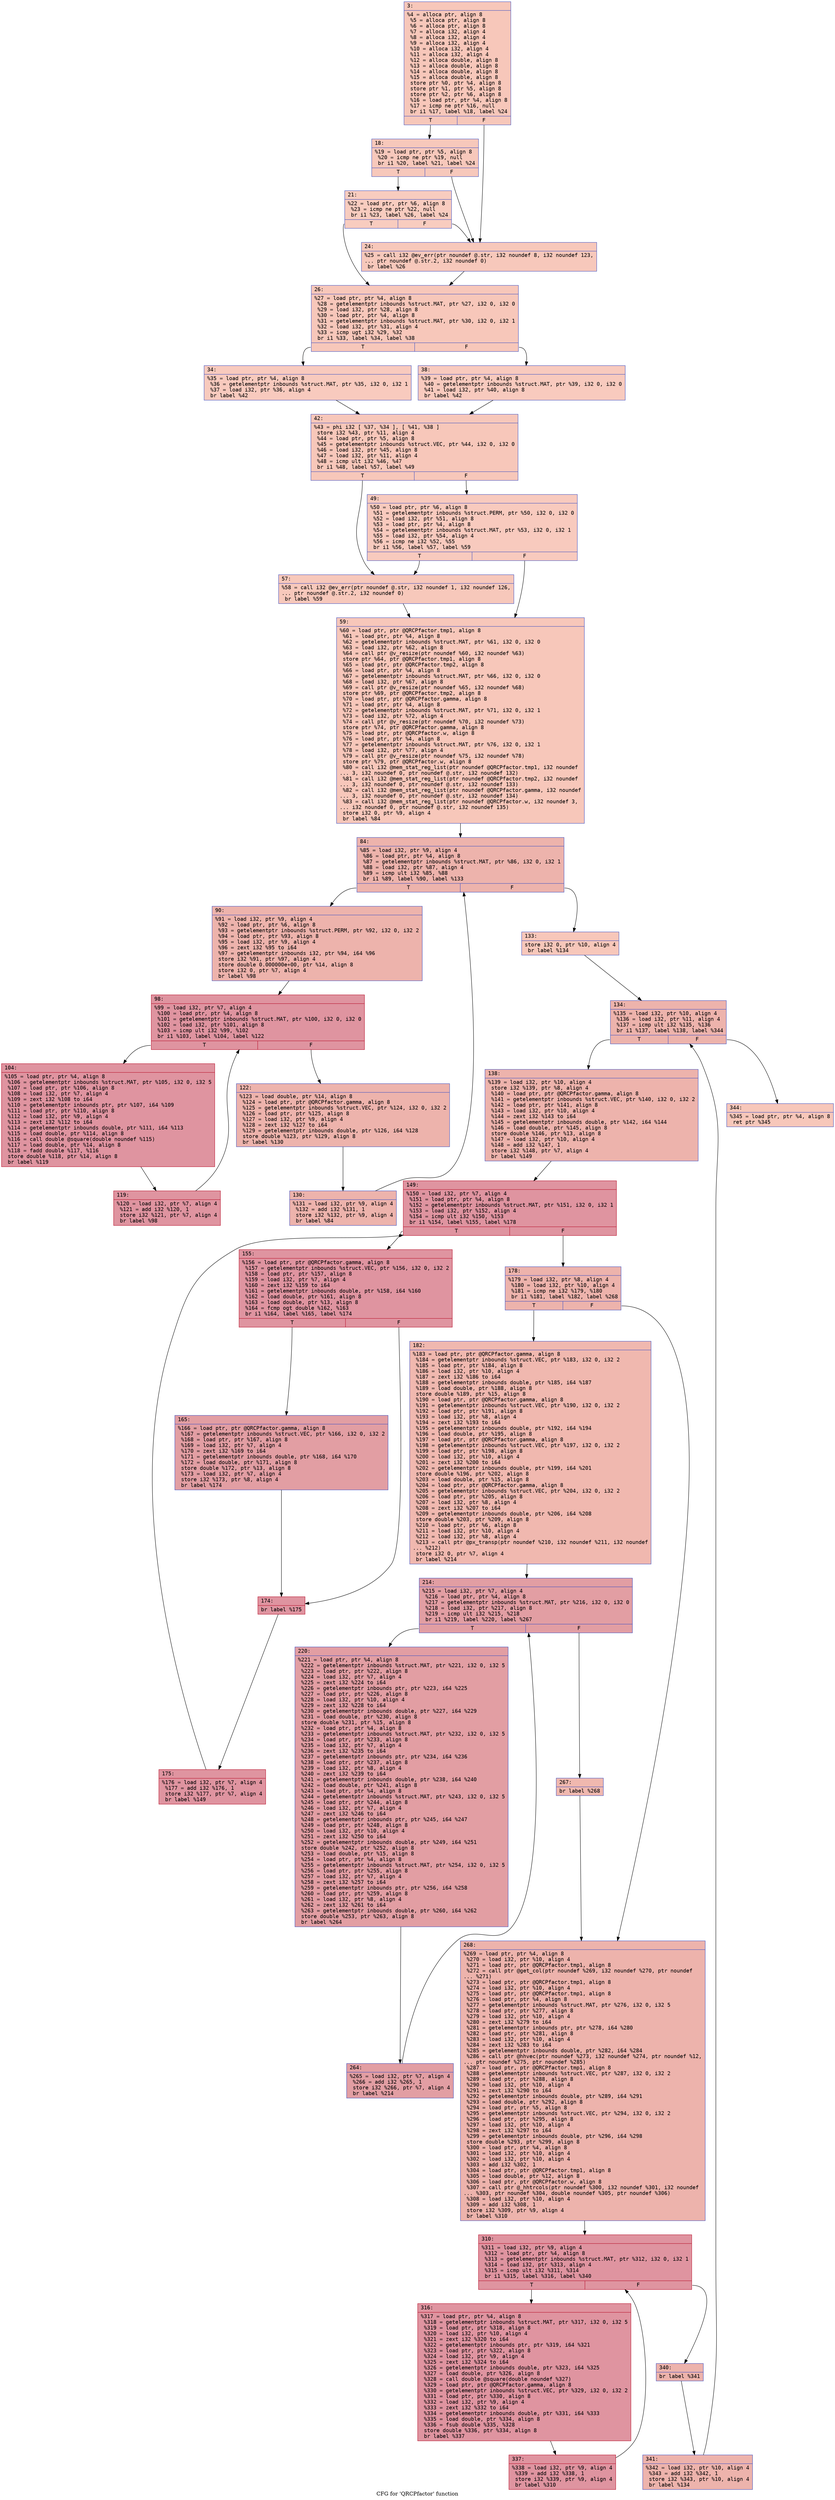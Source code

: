 digraph "CFG for 'QRCPfactor' function" {
	label="CFG for 'QRCPfactor' function";

	Node0x6000015e2490 [shape=record,color="#3d50c3ff", style=filled, fillcolor="#ec7f6370" fontname="Courier",label="{3:\l|  %4 = alloca ptr, align 8\l  %5 = alloca ptr, align 8\l  %6 = alloca ptr, align 8\l  %7 = alloca i32, align 4\l  %8 = alloca i32, align 4\l  %9 = alloca i32, align 4\l  %10 = alloca i32, align 4\l  %11 = alloca i32, align 4\l  %12 = alloca double, align 8\l  %13 = alloca double, align 8\l  %14 = alloca double, align 8\l  %15 = alloca double, align 8\l  store ptr %0, ptr %4, align 8\l  store ptr %1, ptr %5, align 8\l  store ptr %2, ptr %6, align 8\l  %16 = load ptr, ptr %4, align 8\l  %17 = icmp ne ptr %16, null\l  br i1 %17, label %18, label %24\l|{<s0>T|<s1>F}}"];
	Node0x6000015e2490:s0 -> Node0x6000015e24e0[tooltip="3 -> 18\nProbability 62.50%" ];
	Node0x6000015e2490:s1 -> Node0x6000015e2580[tooltip="3 -> 24\nProbability 37.50%" ];
	Node0x6000015e24e0 [shape=record,color="#3d50c3ff", style=filled, fillcolor="#ed836670" fontname="Courier",label="{18:\l|  %19 = load ptr, ptr %5, align 8\l  %20 = icmp ne ptr %19, null\l  br i1 %20, label %21, label %24\l|{<s0>T|<s1>F}}"];
	Node0x6000015e24e0:s0 -> Node0x6000015e2530[tooltip="18 -> 21\nProbability 62.50%" ];
	Node0x6000015e24e0:s1 -> Node0x6000015e2580[tooltip="18 -> 24\nProbability 37.50%" ];
	Node0x6000015e2530 [shape=record,color="#3d50c3ff", style=filled, fillcolor="#f08b6e70" fontname="Courier",label="{21:\l|  %22 = load ptr, ptr %6, align 8\l  %23 = icmp ne ptr %22, null\l  br i1 %23, label %26, label %24\l|{<s0>T|<s1>F}}"];
	Node0x6000015e2530:s0 -> Node0x6000015e25d0[tooltip="21 -> 26\nProbability 62.50%" ];
	Node0x6000015e2530:s1 -> Node0x6000015e2580[tooltip="21 -> 24\nProbability 37.50%" ];
	Node0x6000015e2580 [shape=record,color="#3d50c3ff", style=filled, fillcolor="#ed836670" fontname="Courier",label="{24:\l|  %25 = call i32 @ev_err(ptr noundef @.str, i32 noundef 8, i32 noundef 123,\l... ptr noundef @.str.2, i32 noundef 0)\l  br label %26\l}"];
	Node0x6000015e2580 -> Node0x6000015e25d0[tooltip="24 -> 26\nProbability 100.00%" ];
	Node0x6000015e25d0 [shape=record,color="#3d50c3ff", style=filled, fillcolor="#ec7f6370" fontname="Courier",label="{26:\l|  %27 = load ptr, ptr %4, align 8\l  %28 = getelementptr inbounds %struct.MAT, ptr %27, i32 0, i32 0\l  %29 = load i32, ptr %28, align 8\l  %30 = load ptr, ptr %4, align 8\l  %31 = getelementptr inbounds %struct.MAT, ptr %30, i32 0, i32 1\l  %32 = load i32, ptr %31, align 4\l  %33 = icmp ugt i32 %29, %32\l  br i1 %33, label %34, label %38\l|{<s0>T|<s1>F}}"];
	Node0x6000015e25d0:s0 -> Node0x6000015e2620[tooltip="26 -> 34\nProbability 50.00%" ];
	Node0x6000015e25d0:s1 -> Node0x6000015e2670[tooltip="26 -> 38\nProbability 50.00%" ];
	Node0x6000015e2620 [shape=record,color="#3d50c3ff", style=filled, fillcolor="#ef886b70" fontname="Courier",label="{34:\l|  %35 = load ptr, ptr %4, align 8\l  %36 = getelementptr inbounds %struct.MAT, ptr %35, i32 0, i32 1\l  %37 = load i32, ptr %36, align 4\l  br label %42\l}"];
	Node0x6000015e2620 -> Node0x6000015e26c0[tooltip="34 -> 42\nProbability 100.00%" ];
	Node0x6000015e2670 [shape=record,color="#3d50c3ff", style=filled, fillcolor="#ef886b70" fontname="Courier",label="{38:\l|  %39 = load ptr, ptr %4, align 8\l  %40 = getelementptr inbounds %struct.MAT, ptr %39, i32 0, i32 0\l  %41 = load i32, ptr %40, align 8\l  br label %42\l}"];
	Node0x6000015e2670 -> Node0x6000015e26c0[tooltip="38 -> 42\nProbability 100.00%" ];
	Node0x6000015e26c0 [shape=record,color="#3d50c3ff", style=filled, fillcolor="#ec7f6370" fontname="Courier",label="{42:\l|  %43 = phi i32 [ %37, %34 ], [ %41, %38 ]\l  store i32 %43, ptr %11, align 4\l  %44 = load ptr, ptr %5, align 8\l  %45 = getelementptr inbounds %struct.VEC, ptr %44, i32 0, i32 0\l  %46 = load i32, ptr %45, align 8\l  %47 = load i32, ptr %11, align 4\l  %48 = icmp ult i32 %46, %47\l  br i1 %48, label %57, label %49\l|{<s0>T|<s1>F}}"];
	Node0x6000015e26c0:s0 -> Node0x6000015e2760[tooltip="42 -> 57\nProbability 50.00%" ];
	Node0x6000015e26c0:s1 -> Node0x6000015e2710[tooltip="42 -> 49\nProbability 50.00%" ];
	Node0x6000015e2710 [shape=record,color="#3d50c3ff", style=filled, fillcolor="#ef886b70" fontname="Courier",label="{49:\l|  %50 = load ptr, ptr %6, align 8\l  %51 = getelementptr inbounds %struct.PERM, ptr %50, i32 0, i32 0\l  %52 = load i32, ptr %51, align 8\l  %53 = load ptr, ptr %4, align 8\l  %54 = getelementptr inbounds %struct.MAT, ptr %53, i32 0, i32 1\l  %55 = load i32, ptr %54, align 4\l  %56 = icmp ne i32 %52, %55\l  br i1 %56, label %57, label %59\l|{<s0>T|<s1>F}}"];
	Node0x6000015e2710:s0 -> Node0x6000015e2760[tooltip="49 -> 57\nProbability 50.00%" ];
	Node0x6000015e2710:s1 -> Node0x6000015e27b0[tooltip="49 -> 59\nProbability 50.00%" ];
	Node0x6000015e2760 [shape=record,color="#3d50c3ff", style=filled, fillcolor="#ed836670" fontname="Courier",label="{57:\l|  %58 = call i32 @ev_err(ptr noundef @.str, i32 noundef 1, i32 noundef 126,\l... ptr noundef @.str.2, i32 noundef 0)\l  br label %59\l}"];
	Node0x6000015e2760 -> Node0x6000015e27b0[tooltip="57 -> 59\nProbability 100.00%" ];
	Node0x6000015e27b0 [shape=record,color="#3d50c3ff", style=filled, fillcolor="#ec7f6370" fontname="Courier",label="{59:\l|  %60 = load ptr, ptr @QRCPfactor.tmp1, align 8\l  %61 = load ptr, ptr %4, align 8\l  %62 = getelementptr inbounds %struct.MAT, ptr %61, i32 0, i32 0\l  %63 = load i32, ptr %62, align 8\l  %64 = call ptr @v_resize(ptr noundef %60, i32 noundef %63)\l  store ptr %64, ptr @QRCPfactor.tmp1, align 8\l  %65 = load ptr, ptr @QRCPfactor.tmp2, align 8\l  %66 = load ptr, ptr %4, align 8\l  %67 = getelementptr inbounds %struct.MAT, ptr %66, i32 0, i32 0\l  %68 = load i32, ptr %67, align 8\l  %69 = call ptr @v_resize(ptr noundef %65, i32 noundef %68)\l  store ptr %69, ptr @QRCPfactor.tmp2, align 8\l  %70 = load ptr, ptr @QRCPfactor.gamma, align 8\l  %71 = load ptr, ptr %4, align 8\l  %72 = getelementptr inbounds %struct.MAT, ptr %71, i32 0, i32 1\l  %73 = load i32, ptr %72, align 4\l  %74 = call ptr @v_resize(ptr noundef %70, i32 noundef %73)\l  store ptr %74, ptr @QRCPfactor.gamma, align 8\l  %75 = load ptr, ptr @QRCPfactor.w, align 8\l  %76 = load ptr, ptr %4, align 8\l  %77 = getelementptr inbounds %struct.MAT, ptr %76, i32 0, i32 1\l  %78 = load i32, ptr %77, align 4\l  %79 = call ptr @v_resize(ptr noundef %75, i32 noundef %78)\l  store ptr %79, ptr @QRCPfactor.w, align 8\l  %80 = call i32 @mem_stat_reg_list(ptr noundef @QRCPfactor.tmp1, i32 noundef\l... 3, i32 noundef 0, ptr noundef @.str, i32 noundef 132)\l  %81 = call i32 @mem_stat_reg_list(ptr noundef @QRCPfactor.tmp2, i32 noundef\l... 3, i32 noundef 0, ptr noundef @.str, i32 noundef 133)\l  %82 = call i32 @mem_stat_reg_list(ptr noundef @QRCPfactor.gamma, i32 noundef\l... 3, i32 noundef 0, ptr noundef @.str, i32 noundef 134)\l  %83 = call i32 @mem_stat_reg_list(ptr noundef @QRCPfactor.w, i32 noundef 3,\l... i32 noundef 0, ptr noundef @.str, i32 noundef 135)\l  store i32 0, ptr %9, align 4\l  br label %84\l}"];
	Node0x6000015e27b0 -> Node0x6000015e2800[tooltip="59 -> 84\nProbability 100.00%" ];
	Node0x6000015e2800 [shape=record,color="#3d50c3ff", style=filled, fillcolor="#d6524470" fontname="Courier",label="{84:\l|  %85 = load i32, ptr %9, align 4\l  %86 = load ptr, ptr %4, align 8\l  %87 = getelementptr inbounds %struct.MAT, ptr %86, i32 0, i32 1\l  %88 = load i32, ptr %87, align 4\l  %89 = icmp ult i32 %85, %88\l  br i1 %89, label %90, label %133\l|{<s0>T|<s1>F}}"];
	Node0x6000015e2800:s0 -> Node0x6000015e2850[tooltip="84 -> 90\nProbability 96.88%" ];
	Node0x6000015e2800:s1 -> Node0x6000015e2a30[tooltip="84 -> 133\nProbability 3.12%" ];
	Node0x6000015e2850 [shape=record,color="#3d50c3ff", style=filled, fillcolor="#d6524470" fontname="Courier",label="{90:\l|  %91 = load i32, ptr %9, align 4\l  %92 = load ptr, ptr %6, align 8\l  %93 = getelementptr inbounds %struct.PERM, ptr %92, i32 0, i32 2\l  %94 = load ptr, ptr %93, align 8\l  %95 = load i32, ptr %9, align 4\l  %96 = zext i32 %95 to i64\l  %97 = getelementptr inbounds i32, ptr %94, i64 %96\l  store i32 %91, ptr %97, align 4\l  store double 0.000000e+00, ptr %14, align 8\l  store i32 0, ptr %7, align 4\l  br label %98\l}"];
	Node0x6000015e2850 -> Node0x6000015e28a0[tooltip="90 -> 98\nProbability 100.00%" ];
	Node0x6000015e28a0 [shape=record,color="#b70d28ff", style=filled, fillcolor="#b70d2870" fontname="Courier",label="{98:\l|  %99 = load i32, ptr %7, align 4\l  %100 = load ptr, ptr %4, align 8\l  %101 = getelementptr inbounds %struct.MAT, ptr %100, i32 0, i32 0\l  %102 = load i32, ptr %101, align 8\l  %103 = icmp ult i32 %99, %102\l  br i1 %103, label %104, label %122\l|{<s0>T|<s1>F}}"];
	Node0x6000015e28a0:s0 -> Node0x6000015e28f0[tooltip="98 -> 104\nProbability 96.88%" ];
	Node0x6000015e28a0:s1 -> Node0x6000015e2990[tooltip="98 -> 122\nProbability 3.12%" ];
	Node0x6000015e28f0 [shape=record,color="#b70d28ff", style=filled, fillcolor="#b70d2870" fontname="Courier",label="{104:\l|  %105 = load ptr, ptr %4, align 8\l  %106 = getelementptr inbounds %struct.MAT, ptr %105, i32 0, i32 5\l  %107 = load ptr, ptr %106, align 8\l  %108 = load i32, ptr %7, align 4\l  %109 = zext i32 %108 to i64\l  %110 = getelementptr inbounds ptr, ptr %107, i64 %109\l  %111 = load ptr, ptr %110, align 8\l  %112 = load i32, ptr %9, align 4\l  %113 = zext i32 %112 to i64\l  %114 = getelementptr inbounds double, ptr %111, i64 %113\l  %115 = load double, ptr %114, align 8\l  %116 = call double @square(double noundef %115)\l  %117 = load double, ptr %14, align 8\l  %118 = fadd double %117, %116\l  store double %118, ptr %14, align 8\l  br label %119\l}"];
	Node0x6000015e28f0 -> Node0x6000015e2940[tooltip="104 -> 119\nProbability 100.00%" ];
	Node0x6000015e2940 [shape=record,color="#b70d28ff", style=filled, fillcolor="#b70d2870" fontname="Courier",label="{119:\l|  %120 = load i32, ptr %7, align 4\l  %121 = add i32 %120, 1\l  store i32 %121, ptr %7, align 4\l  br label %98\l}"];
	Node0x6000015e2940 -> Node0x6000015e28a0[tooltip="119 -> 98\nProbability 100.00%" ];
	Node0x6000015e2990 [shape=record,color="#3d50c3ff", style=filled, fillcolor="#d6524470" fontname="Courier",label="{122:\l|  %123 = load double, ptr %14, align 8\l  %124 = load ptr, ptr @QRCPfactor.gamma, align 8\l  %125 = getelementptr inbounds %struct.VEC, ptr %124, i32 0, i32 2\l  %126 = load ptr, ptr %125, align 8\l  %127 = load i32, ptr %9, align 4\l  %128 = zext i32 %127 to i64\l  %129 = getelementptr inbounds double, ptr %126, i64 %128\l  store double %123, ptr %129, align 8\l  br label %130\l}"];
	Node0x6000015e2990 -> Node0x6000015e29e0[tooltip="122 -> 130\nProbability 100.00%" ];
	Node0x6000015e29e0 [shape=record,color="#3d50c3ff", style=filled, fillcolor="#d6524470" fontname="Courier",label="{130:\l|  %131 = load i32, ptr %9, align 4\l  %132 = add i32 %131, 1\l  store i32 %132, ptr %9, align 4\l  br label %84\l}"];
	Node0x6000015e29e0 -> Node0x6000015e2800[tooltip="130 -> 84\nProbability 100.00%" ];
	Node0x6000015e2a30 [shape=record,color="#3d50c3ff", style=filled, fillcolor="#ec7f6370" fontname="Courier",label="{133:\l|  store i32 0, ptr %10, align 4\l  br label %134\l}"];
	Node0x6000015e2a30 -> Node0x6000015e2a80[tooltip="133 -> 134\nProbability 100.00%" ];
	Node0x6000015e2a80 [shape=record,color="#3d50c3ff", style=filled, fillcolor="#d6524470" fontname="Courier",label="{134:\l|  %135 = load i32, ptr %10, align 4\l  %136 = load i32, ptr %11, align 4\l  %137 = icmp ult i32 %135, %136\l  br i1 %137, label %138, label %344\l|{<s0>T|<s1>F}}"];
	Node0x6000015e2a80:s0 -> Node0x6000015e2ad0[tooltip="134 -> 138\nProbability 96.88%" ];
	Node0x6000015e2a80:s1 -> Node0x6000015e3070[tooltip="134 -> 344\nProbability 3.12%" ];
	Node0x6000015e2ad0 [shape=record,color="#3d50c3ff", style=filled, fillcolor="#d6524470" fontname="Courier",label="{138:\l|  %139 = load i32, ptr %10, align 4\l  store i32 %139, ptr %8, align 4\l  %140 = load ptr, ptr @QRCPfactor.gamma, align 8\l  %141 = getelementptr inbounds %struct.VEC, ptr %140, i32 0, i32 2\l  %142 = load ptr, ptr %141, align 8\l  %143 = load i32, ptr %10, align 4\l  %144 = zext i32 %143 to i64\l  %145 = getelementptr inbounds double, ptr %142, i64 %144\l  %146 = load double, ptr %145, align 8\l  store double %146, ptr %13, align 8\l  %147 = load i32, ptr %10, align 4\l  %148 = add i32 %147, 1\l  store i32 %148, ptr %7, align 4\l  br label %149\l}"];
	Node0x6000015e2ad0 -> Node0x6000015e2b20[tooltip="138 -> 149\nProbability 100.00%" ];
	Node0x6000015e2b20 [shape=record,color="#b70d28ff", style=filled, fillcolor="#b70d2870" fontname="Courier",label="{149:\l|  %150 = load i32, ptr %7, align 4\l  %151 = load ptr, ptr %4, align 8\l  %152 = getelementptr inbounds %struct.MAT, ptr %151, i32 0, i32 1\l  %153 = load i32, ptr %152, align 4\l  %154 = icmp ult i32 %150, %153\l  br i1 %154, label %155, label %178\l|{<s0>T|<s1>F}}"];
	Node0x6000015e2b20:s0 -> Node0x6000015e2b70[tooltip="149 -> 155\nProbability 96.88%" ];
	Node0x6000015e2b20:s1 -> Node0x6000015e2cb0[tooltip="149 -> 178\nProbability 3.12%" ];
	Node0x6000015e2b70 [shape=record,color="#b70d28ff", style=filled, fillcolor="#b70d2870" fontname="Courier",label="{155:\l|  %156 = load ptr, ptr @QRCPfactor.gamma, align 8\l  %157 = getelementptr inbounds %struct.VEC, ptr %156, i32 0, i32 2\l  %158 = load ptr, ptr %157, align 8\l  %159 = load i32, ptr %7, align 4\l  %160 = zext i32 %159 to i64\l  %161 = getelementptr inbounds double, ptr %158, i64 %160\l  %162 = load double, ptr %161, align 8\l  %163 = load double, ptr %13, align 8\l  %164 = fcmp ogt double %162, %163\l  br i1 %164, label %165, label %174\l|{<s0>T|<s1>F}}"];
	Node0x6000015e2b70:s0 -> Node0x6000015e2bc0[tooltip="155 -> 165\nProbability 50.00%" ];
	Node0x6000015e2b70:s1 -> Node0x6000015e2c10[tooltip="155 -> 174\nProbability 50.00%" ];
	Node0x6000015e2bc0 [shape=record,color="#3d50c3ff", style=filled, fillcolor="#be242e70" fontname="Courier",label="{165:\l|  %166 = load ptr, ptr @QRCPfactor.gamma, align 8\l  %167 = getelementptr inbounds %struct.VEC, ptr %166, i32 0, i32 2\l  %168 = load ptr, ptr %167, align 8\l  %169 = load i32, ptr %7, align 4\l  %170 = zext i32 %169 to i64\l  %171 = getelementptr inbounds double, ptr %168, i64 %170\l  %172 = load double, ptr %171, align 8\l  store double %172, ptr %13, align 8\l  %173 = load i32, ptr %7, align 4\l  store i32 %173, ptr %8, align 4\l  br label %174\l}"];
	Node0x6000015e2bc0 -> Node0x6000015e2c10[tooltip="165 -> 174\nProbability 100.00%" ];
	Node0x6000015e2c10 [shape=record,color="#b70d28ff", style=filled, fillcolor="#b70d2870" fontname="Courier",label="{174:\l|  br label %175\l}"];
	Node0x6000015e2c10 -> Node0x6000015e2c60[tooltip="174 -> 175\nProbability 100.00%" ];
	Node0x6000015e2c60 [shape=record,color="#b70d28ff", style=filled, fillcolor="#b70d2870" fontname="Courier",label="{175:\l|  %176 = load i32, ptr %7, align 4\l  %177 = add i32 %176, 1\l  store i32 %177, ptr %7, align 4\l  br label %149\l}"];
	Node0x6000015e2c60 -> Node0x6000015e2b20[tooltip="175 -> 149\nProbability 100.00%" ];
	Node0x6000015e2cb0 [shape=record,color="#3d50c3ff", style=filled, fillcolor="#d6524470" fontname="Courier",label="{178:\l|  %179 = load i32, ptr %8, align 4\l  %180 = load i32, ptr %10, align 4\l  %181 = icmp ne i32 %179, %180\l  br i1 %181, label %182, label %268\l|{<s0>T|<s1>F}}"];
	Node0x6000015e2cb0:s0 -> Node0x6000015e2d00[tooltip="178 -> 182\nProbability 50.00%" ];
	Node0x6000015e2cb0:s1 -> Node0x6000015e2e90[tooltip="178 -> 268\nProbability 50.00%" ];
	Node0x6000015e2d00 [shape=record,color="#3d50c3ff", style=filled, fillcolor="#dc5d4a70" fontname="Courier",label="{182:\l|  %183 = load ptr, ptr @QRCPfactor.gamma, align 8\l  %184 = getelementptr inbounds %struct.VEC, ptr %183, i32 0, i32 2\l  %185 = load ptr, ptr %184, align 8\l  %186 = load i32, ptr %10, align 4\l  %187 = zext i32 %186 to i64\l  %188 = getelementptr inbounds double, ptr %185, i64 %187\l  %189 = load double, ptr %188, align 8\l  store double %189, ptr %15, align 8\l  %190 = load ptr, ptr @QRCPfactor.gamma, align 8\l  %191 = getelementptr inbounds %struct.VEC, ptr %190, i32 0, i32 2\l  %192 = load ptr, ptr %191, align 8\l  %193 = load i32, ptr %8, align 4\l  %194 = zext i32 %193 to i64\l  %195 = getelementptr inbounds double, ptr %192, i64 %194\l  %196 = load double, ptr %195, align 8\l  %197 = load ptr, ptr @QRCPfactor.gamma, align 8\l  %198 = getelementptr inbounds %struct.VEC, ptr %197, i32 0, i32 2\l  %199 = load ptr, ptr %198, align 8\l  %200 = load i32, ptr %10, align 4\l  %201 = zext i32 %200 to i64\l  %202 = getelementptr inbounds double, ptr %199, i64 %201\l  store double %196, ptr %202, align 8\l  %203 = load double, ptr %15, align 8\l  %204 = load ptr, ptr @QRCPfactor.gamma, align 8\l  %205 = getelementptr inbounds %struct.VEC, ptr %204, i32 0, i32 2\l  %206 = load ptr, ptr %205, align 8\l  %207 = load i32, ptr %8, align 4\l  %208 = zext i32 %207 to i64\l  %209 = getelementptr inbounds double, ptr %206, i64 %208\l  store double %203, ptr %209, align 8\l  %210 = load ptr, ptr %6, align 8\l  %211 = load i32, ptr %10, align 4\l  %212 = load i32, ptr %8, align 4\l  %213 = call ptr @px_transp(ptr noundef %210, i32 noundef %211, i32 noundef\l... %212)\l  store i32 0, ptr %7, align 4\l  br label %214\l}"];
	Node0x6000015e2d00 -> Node0x6000015e2d50[tooltip="182 -> 214\nProbability 100.00%" ];
	Node0x6000015e2d50 [shape=record,color="#3d50c3ff", style=filled, fillcolor="#be242e70" fontname="Courier",label="{214:\l|  %215 = load i32, ptr %7, align 4\l  %216 = load ptr, ptr %4, align 8\l  %217 = getelementptr inbounds %struct.MAT, ptr %216, i32 0, i32 0\l  %218 = load i32, ptr %217, align 8\l  %219 = icmp ult i32 %215, %218\l  br i1 %219, label %220, label %267\l|{<s0>T|<s1>F}}"];
	Node0x6000015e2d50:s0 -> Node0x6000015e2da0[tooltip="214 -> 220\nProbability 96.88%" ];
	Node0x6000015e2d50:s1 -> Node0x6000015e2e40[tooltip="214 -> 267\nProbability 3.12%" ];
	Node0x6000015e2da0 [shape=record,color="#3d50c3ff", style=filled, fillcolor="#be242e70" fontname="Courier",label="{220:\l|  %221 = load ptr, ptr %4, align 8\l  %222 = getelementptr inbounds %struct.MAT, ptr %221, i32 0, i32 5\l  %223 = load ptr, ptr %222, align 8\l  %224 = load i32, ptr %7, align 4\l  %225 = zext i32 %224 to i64\l  %226 = getelementptr inbounds ptr, ptr %223, i64 %225\l  %227 = load ptr, ptr %226, align 8\l  %228 = load i32, ptr %10, align 4\l  %229 = zext i32 %228 to i64\l  %230 = getelementptr inbounds double, ptr %227, i64 %229\l  %231 = load double, ptr %230, align 8\l  store double %231, ptr %15, align 8\l  %232 = load ptr, ptr %4, align 8\l  %233 = getelementptr inbounds %struct.MAT, ptr %232, i32 0, i32 5\l  %234 = load ptr, ptr %233, align 8\l  %235 = load i32, ptr %7, align 4\l  %236 = zext i32 %235 to i64\l  %237 = getelementptr inbounds ptr, ptr %234, i64 %236\l  %238 = load ptr, ptr %237, align 8\l  %239 = load i32, ptr %8, align 4\l  %240 = zext i32 %239 to i64\l  %241 = getelementptr inbounds double, ptr %238, i64 %240\l  %242 = load double, ptr %241, align 8\l  %243 = load ptr, ptr %4, align 8\l  %244 = getelementptr inbounds %struct.MAT, ptr %243, i32 0, i32 5\l  %245 = load ptr, ptr %244, align 8\l  %246 = load i32, ptr %7, align 4\l  %247 = zext i32 %246 to i64\l  %248 = getelementptr inbounds ptr, ptr %245, i64 %247\l  %249 = load ptr, ptr %248, align 8\l  %250 = load i32, ptr %10, align 4\l  %251 = zext i32 %250 to i64\l  %252 = getelementptr inbounds double, ptr %249, i64 %251\l  store double %242, ptr %252, align 8\l  %253 = load double, ptr %15, align 8\l  %254 = load ptr, ptr %4, align 8\l  %255 = getelementptr inbounds %struct.MAT, ptr %254, i32 0, i32 5\l  %256 = load ptr, ptr %255, align 8\l  %257 = load i32, ptr %7, align 4\l  %258 = zext i32 %257 to i64\l  %259 = getelementptr inbounds ptr, ptr %256, i64 %258\l  %260 = load ptr, ptr %259, align 8\l  %261 = load i32, ptr %8, align 4\l  %262 = zext i32 %261 to i64\l  %263 = getelementptr inbounds double, ptr %260, i64 %262\l  store double %253, ptr %263, align 8\l  br label %264\l}"];
	Node0x6000015e2da0 -> Node0x6000015e2df0[tooltip="220 -> 264\nProbability 100.00%" ];
	Node0x6000015e2df0 [shape=record,color="#3d50c3ff", style=filled, fillcolor="#be242e70" fontname="Courier",label="{264:\l|  %265 = load i32, ptr %7, align 4\l  %266 = add i32 %265, 1\l  store i32 %266, ptr %7, align 4\l  br label %214\l}"];
	Node0x6000015e2df0 -> Node0x6000015e2d50[tooltip="264 -> 214\nProbability 100.00%" ];
	Node0x6000015e2e40 [shape=record,color="#3d50c3ff", style=filled, fillcolor="#dc5d4a70" fontname="Courier",label="{267:\l|  br label %268\l}"];
	Node0x6000015e2e40 -> Node0x6000015e2e90[tooltip="267 -> 268\nProbability 100.00%" ];
	Node0x6000015e2e90 [shape=record,color="#3d50c3ff", style=filled, fillcolor="#d6524470" fontname="Courier",label="{268:\l|  %269 = load ptr, ptr %4, align 8\l  %270 = load i32, ptr %10, align 4\l  %271 = load ptr, ptr @QRCPfactor.tmp1, align 8\l  %272 = call ptr @get_col(ptr noundef %269, i32 noundef %270, ptr noundef\l... %271)\l  %273 = load ptr, ptr @QRCPfactor.tmp1, align 8\l  %274 = load i32, ptr %10, align 4\l  %275 = load ptr, ptr @QRCPfactor.tmp1, align 8\l  %276 = load ptr, ptr %4, align 8\l  %277 = getelementptr inbounds %struct.MAT, ptr %276, i32 0, i32 5\l  %278 = load ptr, ptr %277, align 8\l  %279 = load i32, ptr %10, align 4\l  %280 = zext i32 %279 to i64\l  %281 = getelementptr inbounds ptr, ptr %278, i64 %280\l  %282 = load ptr, ptr %281, align 8\l  %283 = load i32, ptr %10, align 4\l  %284 = zext i32 %283 to i64\l  %285 = getelementptr inbounds double, ptr %282, i64 %284\l  %286 = call ptr @hhvec(ptr noundef %273, i32 noundef %274, ptr noundef %12,\l... ptr noundef %275, ptr noundef %285)\l  %287 = load ptr, ptr @QRCPfactor.tmp1, align 8\l  %288 = getelementptr inbounds %struct.VEC, ptr %287, i32 0, i32 2\l  %289 = load ptr, ptr %288, align 8\l  %290 = load i32, ptr %10, align 4\l  %291 = zext i32 %290 to i64\l  %292 = getelementptr inbounds double, ptr %289, i64 %291\l  %293 = load double, ptr %292, align 8\l  %294 = load ptr, ptr %5, align 8\l  %295 = getelementptr inbounds %struct.VEC, ptr %294, i32 0, i32 2\l  %296 = load ptr, ptr %295, align 8\l  %297 = load i32, ptr %10, align 4\l  %298 = zext i32 %297 to i64\l  %299 = getelementptr inbounds double, ptr %296, i64 %298\l  store double %293, ptr %299, align 8\l  %300 = load ptr, ptr %4, align 8\l  %301 = load i32, ptr %10, align 4\l  %302 = load i32, ptr %10, align 4\l  %303 = add i32 %302, 1\l  %304 = load ptr, ptr @QRCPfactor.tmp1, align 8\l  %305 = load double, ptr %12, align 8\l  %306 = load ptr, ptr @QRCPfactor.w, align 8\l  %307 = call ptr @_hhtrcols(ptr noundef %300, i32 noundef %301, i32 noundef\l... %303, ptr noundef %304, double noundef %305, ptr noundef %306)\l  %308 = load i32, ptr %10, align 4\l  %309 = add i32 %308, 1\l  store i32 %309, ptr %9, align 4\l  br label %310\l}"];
	Node0x6000015e2e90 -> Node0x6000015e2ee0[tooltip="268 -> 310\nProbability 100.00%" ];
	Node0x6000015e2ee0 [shape=record,color="#b70d28ff", style=filled, fillcolor="#b70d2870" fontname="Courier",label="{310:\l|  %311 = load i32, ptr %9, align 4\l  %312 = load ptr, ptr %4, align 8\l  %313 = getelementptr inbounds %struct.MAT, ptr %312, i32 0, i32 1\l  %314 = load i32, ptr %313, align 4\l  %315 = icmp ult i32 %311, %314\l  br i1 %315, label %316, label %340\l|{<s0>T|<s1>F}}"];
	Node0x6000015e2ee0:s0 -> Node0x6000015e2f30[tooltip="310 -> 316\nProbability 96.88%" ];
	Node0x6000015e2ee0:s1 -> Node0x6000015e2fd0[tooltip="310 -> 340\nProbability 3.12%" ];
	Node0x6000015e2f30 [shape=record,color="#b70d28ff", style=filled, fillcolor="#b70d2870" fontname="Courier",label="{316:\l|  %317 = load ptr, ptr %4, align 8\l  %318 = getelementptr inbounds %struct.MAT, ptr %317, i32 0, i32 5\l  %319 = load ptr, ptr %318, align 8\l  %320 = load i32, ptr %10, align 4\l  %321 = zext i32 %320 to i64\l  %322 = getelementptr inbounds ptr, ptr %319, i64 %321\l  %323 = load ptr, ptr %322, align 8\l  %324 = load i32, ptr %9, align 4\l  %325 = zext i32 %324 to i64\l  %326 = getelementptr inbounds double, ptr %323, i64 %325\l  %327 = load double, ptr %326, align 8\l  %328 = call double @square(double noundef %327)\l  %329 = load ptr, ptr @QRCPfactor.gamma, align 8\l  %330 = getelementptr inbounds %struct.VEC, ptr %329, i32 0, i32 2\l  %331 = load ptr, ptr %330, align 8\l  %332 = load i32, ptr %9, align 4\l  %333 = zext i32 %332 to i64\l  %334 = getelementptr inbounds double, ptr %331, i64 %333\l  %335 = load double, ptr %334, align 8\l  %336 = fsub double %335, %328\l  store double %336, ptr %334, align 8\l  br label %337\l}"];
	Node0x6000015e2f30 -> Node0x6000015e2f80[tooltip="316 -> 337\nProbability 100.00%" ];
	Node0x6000015e2f80 [shape=record,color="#b70d28ff", style=filled, fillcolor="#b70d2870" fontname="Courier",label="{337:\l|  %338 = load i32, ptr %9, align 4\l  %339 = add i32 %338, 1\l  store i32 %339, ptr %9, align 4\l  br label %310\l}"];
	Node0x6000015e2f80 -> Node0x6000015e2ee0[tooltip="337 -> 310\nProbability 100.00%" ];
	Node0x6000015e2fd0 [shape=record,color="#3d50c3ff", style=filled, fillcolor="#d6524470" fontname="Courier",label="{340:\l|  br label %341\l}"];
	Node0x6000015e2fd0 -> Node0x6000015e3020[tooltip="340 -> 341\nProbability 100.00%" ];
	Node0x6000015e3020 [shape=record,color="#3d50c3ff", style=filled, fillcolor="#d6524470" fontname="Courier",label="{341:\l|  %342 = load i32, ptr %10, align 4\l  %343 = add i32 %342, 1\l  store i32 %343, ptr %10, align 4\l  br label %134\l}"];
	Node0x6000015e3020 -> Node0x6000015e2a80[tooltip="341 -> 134\nProbability 100.00%" ];
	Node0x6000015e3070 [shape=record,color="#3d50c3ff", style=filled, fillcolor="#ec7f6370" fontname="Courier",label="{344:\l|  %345 = load ptr, ptr %4, align 8\l  ret ptr %345\l}"];
}
